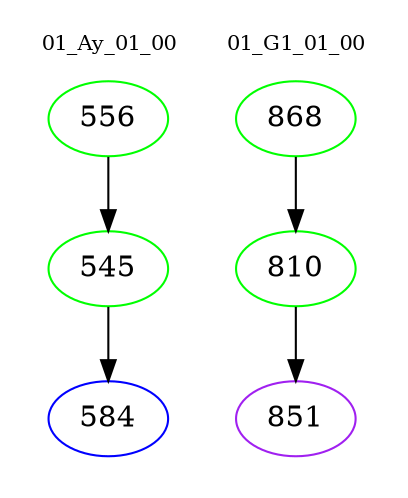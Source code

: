 digraph{
subgraph cluster_0 {
color = white
label = "01_Ay_01_00";
fontsize=10;
T0_556 [label="556", color="green"]
T0_556 -> T0_545 [color="black"]
T0_545 [label="545", color="green"]
T0_545 -> T0_584 [color="black"]
T0_584 [label="584", color="blue"]
}
subgraph cluster_1 {
color = white
label = "01_G1_01_00";
fontsize=10;
T1_868 [label="868", color="green"]
T1_868 -> T1_810 [color="black"]
T1_810 [label="810", color="green"]
T1_810 -> T1_851 [color="black"]
T1_851 [label="851", color="purple"]
}
}
